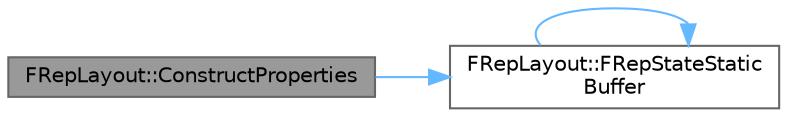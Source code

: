 digraph "FRepLayout::ConstructProperties"
{
 // INTERACTIVE_SVG=YES
 // LATEX_PDF_SIZE
  bgcolor="transparent";
  edge [fontname=Helvetica,fontsize=10,labelfontname=Helvetica,labelfontsize=10];
  node [fontname=Helvetica,fontsize=10,shape=box,height=0.2,width=0.4];
  rankdir="LR";
  Node1 [id="Node000001",label="FRepLayout::ConstructProperties",height=0.2,width=0.4,color="gray40", fillcolor="grey60", style="filled", fontcolor="black",tooltip=" "];
  Node1 -> Node2 [id="edge1_Node000001_Node000002",color="steelblue1",style="solid",tooltip=" "];
  Node2 [id="Node000002",label="FRepLayout::FRepStateStatic\lBuffer",height=0.2,width=0.4,color="grey40", fillcolor="white", style="filled",URL="$d6/ddf/classFRepLayout.html#ac4338b38b148b2721783b121a51bb28a",tooltip=" "];
  Node2 -> Node2 [id="edge2_Node000002_Node000002",color="steelblue1",style="solid",tooltip=" "];
}
